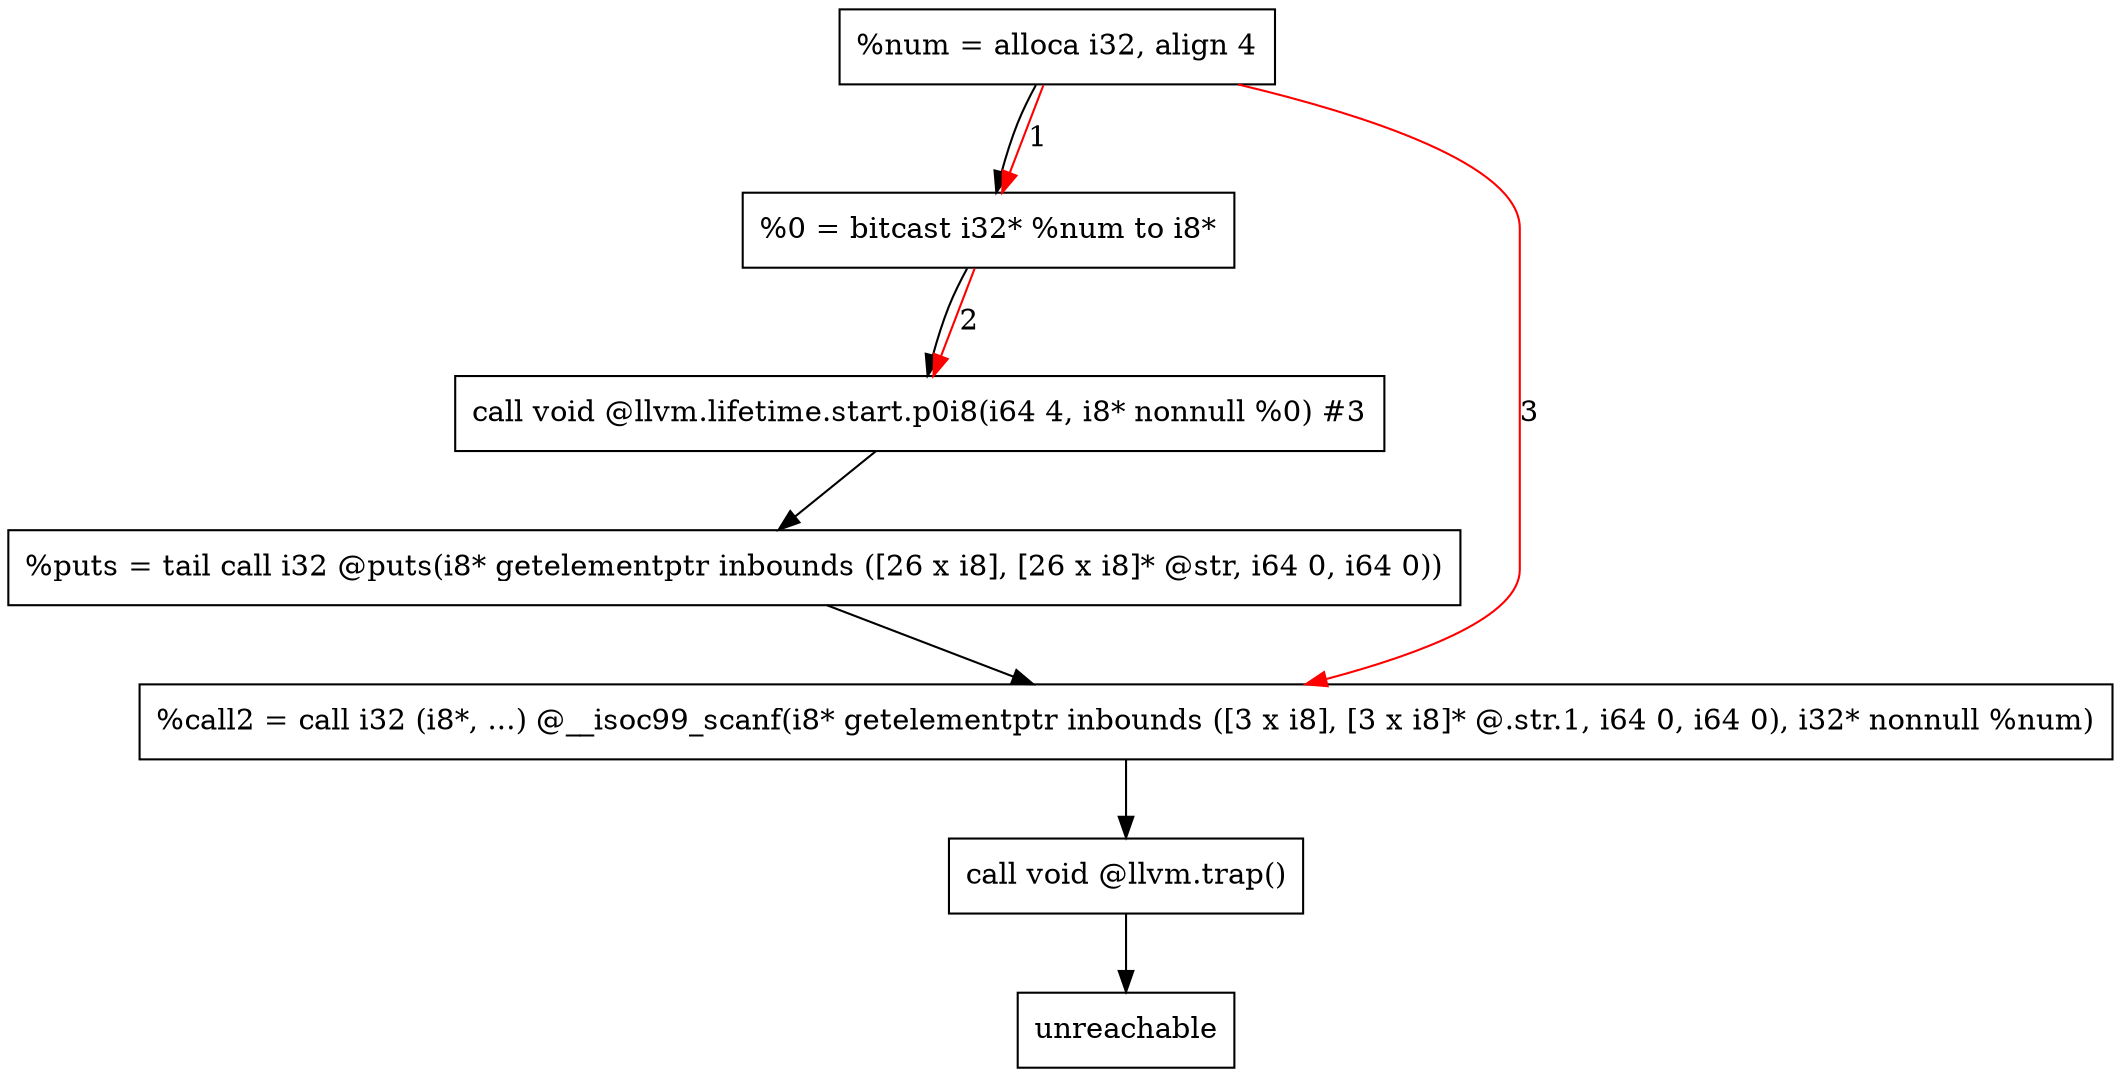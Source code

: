 digraph "CDFG for'func' function" {
	Node0x55c8cb61f3a8[shape=record, label="  %num = alloca i32, align 4"]
	Node0x55c8cb61fa48[shape=record, label="  %0 = bitcast i32* %num to i8*"]
	Node0x55c8cb61fea8[shape=record, label="  call void @llvm.lifetime.start.p0i8(i64 4, i8* nonnull %0) #3"]
	Node0x55c8cb6202c0[shape=record, label="  %puts = tail call i32 @puts(i8* getelementptr inbounds ([26 x i8], [26 x i8]* @str, i64 0, i64 0))"]
	Node0x55c8cb620528[shape=record, label="  %call2 = call i32 (i8*, ...) @__isoc99_scanf(i8* getelementptr inbounds ([3 x i8], [3 x i8]* @.str.1, i64 0, i64 0), i32* nonnull %num)"]
	Node0x55c8cb620758[shape=record, label="  call void @llvm.trap()"]
	Node0x55c8cb620800[shape=record, label="  unreachable"]
	Node0x55c8cb61f3a8 -> Node0x55c8cb61fa48
	Node0x55c8cb61fa48 -> Node0x55c8cb61fea8
	Node0x55c8cb61fea8 -> Node0x55c8cb6202c0
	Node0x55c8cb6202c0 -> Node0x55c8cb620528
	Node0x55c8cb620528 -> Node0x55c8cb620758
	Node0x55c8cb620758 -> Node0x55c8cb620800
edge [color=red]
	Node0x55c8cb61f3a8 -> Node0x55c8cb61fa48[label="1"]
	Node0x55c8cb61fa48 -> Node0x55c8cb61fea8[label="2"]
	Node0x55c8cb61f3a8 -> Node0x55c8cb620528[label="3"]
}
